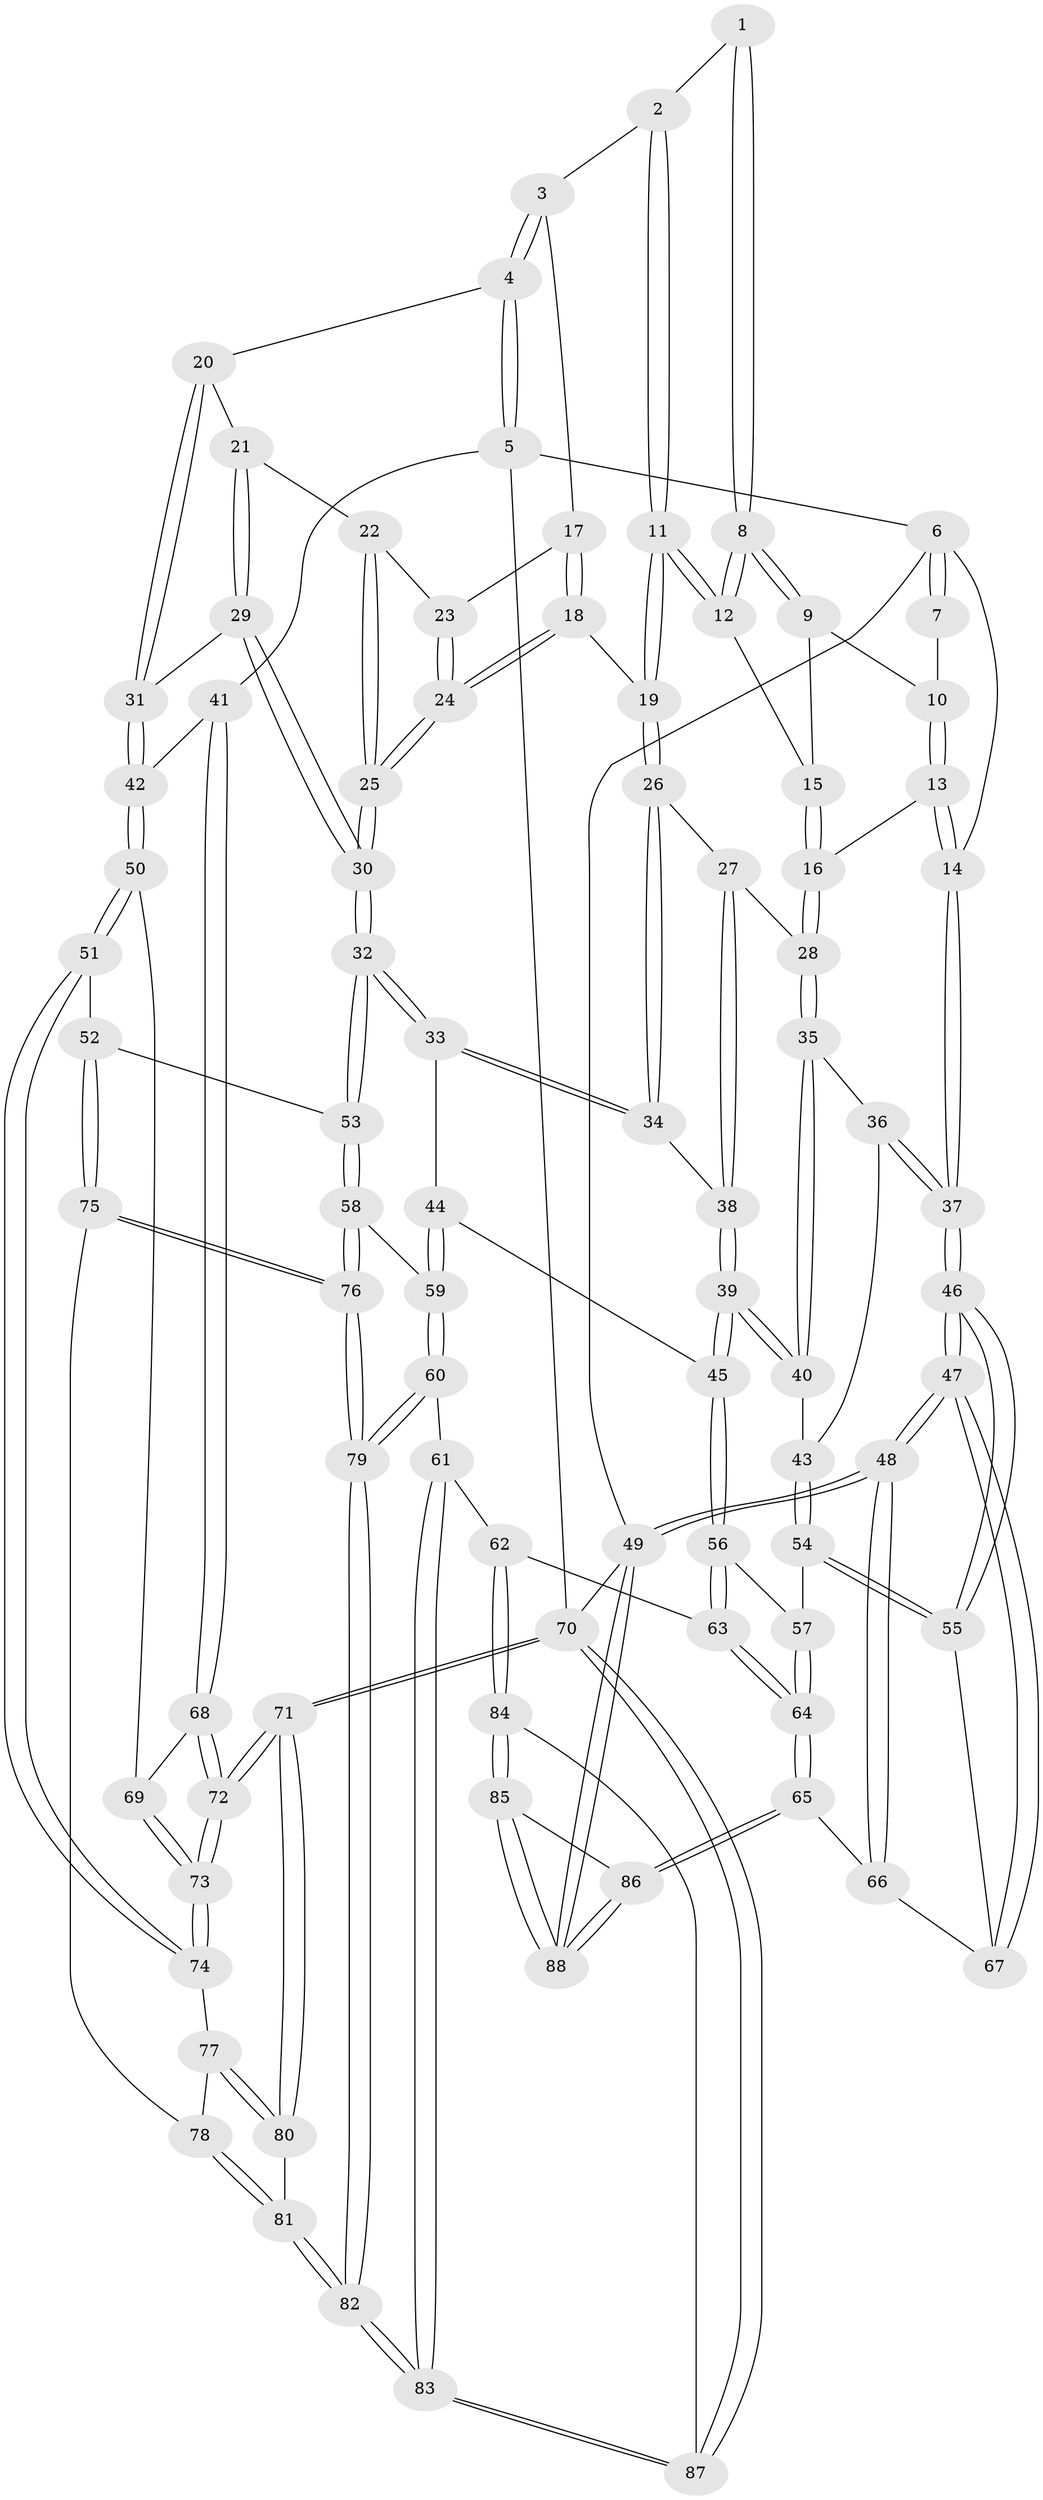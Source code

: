 // coarse degree distribution, {6: 0.14285714285714285, 4: 0.2857142857142857, 2: 0.02857142857142857, 3: 0.2571428571428571, 5: 0.2, 7: 0.05714285714285714, 8: 0.02857142857142857}
// Generated by graph-tools (version 1.1) at 2025/04/03/04/25 22:04:50]
// undirected, 88 vertices, 217 edges
graph export_dot {
graph [start="1"]
  node [color=gray90,style=filled];
  1 [pos="+0.3977240657185956+0"];
  2 [pos="+0.5161943659683024+0"];
  3 [pos="+0.5728861889875005+0"];
  4 [pos="+1+0"];
  5 [pos="+1+0"];
  6 [pos="+0+0"];
  7 [pos="+0.21730626192228772+0"];
  8 [pos="+0.35968966376234607+0.05353149030931927"];
  9 [pos="+0.2619983437979728+0"];
  10 [pos="+0.2468504877850911+0"];
  11 [pos="+0.38920011744655725+0.13938875328888595"];
  12 [pos="+0.37412215014816846+0.11475977719812386"];
  13 [pos="+0.16777047163004044+0.19805202389854978"];
  14 [pos="+0+0"];
  15 [pos="+0.2832072835858284+0.04780787035956459"];
  16 [pos="+0.18254063213912416+0.21138373547927822"];
  17 [pos="+0.5559086648576835+0.024638869674417366"];
  18 [pos="+0.39857208123382354+0.17932855752278593"];
  19 [pos="+0.397219771127184+0.17915442557603672"];
  20 [pos="+1+0"];
  21 [pos="+0.7411516267928968+0.14949287965257935"];
  22 [pos="+0.6184706622769364+0.11838378103379339"];
  23 [pos="+0.5856028374385609+0.08906324422141737"];
  24 [pos="+0.4768621001843529+0.21812155620203819"];
  25 [pos="+0.5332735700683938+0.26468354689903084"];
  26 [pos="+0.32666714472252933+0.22161873916002958"];
  27 [pos="+0.22536771306346265+0.2277805660386826"];
  28 [pos="+0.19440710610061948+0.22575690615054386"];
  29 [pos="+0.6698661257012427+0.3369753924639807"];
  30 [pos="+0.6161117875667447+0.3752581086525742"];
  31 [pos="+0.8258251695657699+0.34872988345632033"];
  32 [pos="+0.5886127271103344+0.46064802359804846"];
  33 [pos="+0.5166461829514543+0.4533057796816544"];
  34 [pos="+0.3685017489285613+0.347683105881253"];
  35 [pos="+0.161182607046568+0.3147211956638961"];
  36 [pos="+0+0.3357478656307487"];
  37 [pos="+0+0.32319790236122986"];
  38 [pos="+0.30666300595305485+0.4152875049712162"];
  39 [pos="+0.285520015334269+0.46853821872807233"];
  40 [pos="+0.1559424025204263+0.3828095307158948"];
  41 [pos="+1+0.3774971180196306"];
  42 [pos="+0.9102232309106512+0.4050882688037338"];
  43 [pos="+0.13121226519318455+0.4109602453899862"];
  44 [pos="+0.31896361103522664+0.5066372162119408"];
  45 [pos="+0.303182316127304+0.5074192515933159"];
  46 [pos="+0+0.5699690387642321"];
  47 [pos="+0+0.6756320673698043"];
  48 [pos="+0+1"];
  49 [pos="+0+1"];
  50 [pos="+0.8193948006434165+0.5492744872642508"];
  51 [pos="+0.8054866664326027+0.5577345434592079"];
  52 [pos="+0.7415359757367344+0.5679430966137239"];
  53 [pos="+0.5963510244082592+0.4850624317892315"];
  54 [pos="+0.07300802480559299+0.5151763965804432"];
  55 [pos="+0.03821723698011761+0.5330641683327314"];
  56 [pos="+0.2915740830355449+0.5266371932056513"];
  57 [pos="+0.13703870526763864+0.5402640915795"];
  58 [pos="+0.5656013503917432+0.5523965909121802"];
  59 [pos="+0.44192142015473934+0.6419924772456129"];
  60 [pos="+0.3893889361905899+0.7063167131068387"];
  61 [pos="+0.3208340913501112+0.715488268169445"];
  62 [pos="+0.30400895772696895+0.7154327872870293"];
  63 [pos="+0.2757066876187282+0.7058505641001366"];
  64 [pos="+0.2446159138258816+0.7152990008300165"];
  65 [pos="+0.196226043850409+0.74421098451992"];
  66 [pos="+0.17124192338711963+0.7379960452126194"];
  67 [pos="+0.16758333831748562+0.7359402219393023"];
  68 [pos="+1+0.4769339883383607"];
  69 [pos="+0.9795597822259885+0.5781098239606867"];
  70 [pos="+1+1"];
  71 [pos="+1+1"];
  72 [pos="+1+1"];
  73 [pos="+0.9324165246941284+0.6826519082233476"];
  74 [pos="+0.9057708233345291+0.6841320364715897"];
  75 [pos="+0.7535780728972808+0.723144874506171"];
  76 [pos="+0.5918505572332027+0.78314894160078"];
  77 [pos="+0.9017228412420638+0.6879977897194076"];
  78 [pos="+0.7768614225608347+0.7444464161857578"];
  79 [pos="+0.555311325644451+0.8524880030639371"];
  80 [pos="+0.8793535282054213+0.8720915890902499"];
  81 [pos="+0.8198102866286802+0.8519099278579076"];
  82 [pos="+0.5581327307279892+1"];
  83 [pos="+0.5293365425998134+1"];
  84 [pos="+0.37779767163271366+1"];
  85 [pos="+0.36797677841934534+1"];
  86 [pos="+0.18923817590538772+0.8183783108332147"];
  87 [pos="+0.5197015864377802+1"];
  88 [pos="+0+1"];
  1 -- 2;
  1 -- 8;
  1 -- 8;
  2 -- 3;
  2 -- 11;
  2 -- 11;
  3 -- 4;
  3 -- 4;
  3 -- 17;
  4 -- 5;
  4 -- 5;
  4 -- 20;
  5 -- 6;
  5 -- 41;
  5 -- 70;
  6 -- 7;
  6 -- 7;
  6 -- 14;
  6 -- 49;
  7 -- 10;
  8 -- 9;
  8 -- 9;
  8 -- 12;
  8 -- 12;
  9 -- 10;
  9 -- 15;
  10 -- 13;
  10 -- 13;
  11 -- 12;
  11 -- 12;
  11 -- 19;
  11 -- 19;
  12 -- 15;
  13 -- 14;
  13 -- 14;
  13 -- 16;
  14 -- 37;
  14 -- 37;
  15 -- 16;
  15 -- 16;
  16 -- 28;
  16 -- 28;
  17 -- 18;
  17 -- 18;
  17 -- 23;
  18 -- 19;
  18 -- 24;
  18 -- 24;
  19 -- 26;
  19 -- 26;
  20 -- 21;
  20 -- 31;
  20 -- 31;
  21 -- 22;
  21 -- 29;
  21 -- 29;
  22 -- 23;
  22 -- 25;
  22 -- 25;
  23 -- 24;
  23 -- 24;
  24 -- 25;
  24 -- 25;
  25 -- 30;
  25 -- 30;
  26 -- 27;
  26 -- 34;
  26 -- 34;
  27 -- 28;
  27 -- 38;
  27 -- 38;
  28 -- 35;
  28 -- 35;
  29 -- 30;
  29 -- 30;
  29 -- 31;
  30 -- 32;
  30 -- 32;
  31 -- 42;
  31 -- 42;
  32 -- 33;
  32 -- 33;
  32 -- 53;
  32 -- 53;
  33 -- 34;
  33 -- 34;
  33 -- 44;
  34 -- 38;
  35 -- 36;
  35 -- 40;
  35 -- 40;
  36 -- 37;
  36 -- 37;
  36 -- 43;
  37 -- 46;
  37 -- 46;
  38 -- 39;
  38 -- 39;
  39 -- 40;
  39 -- 40;
  39 -- 45;
  39 -- 45;
  40 -- 43;
  41 -- 42;
  41 -- 68;
  41 -- 68;
  42 -- 50;
  42 -- 50;
  43 -- 54;
  43 -- 54;
  44 -- 45;
  44 -- 59;
  44 -- 59;
  45 -- 56;
  45 -- 56;
  46 -- 47;
  46 -- 47;
  46 -- 55;
  46 -- 55;
  47 -- 48;
  47 -- 48;
  47 -- 67;
  47 -- 67;
  48 -- 49;
  48 -- 49;
  48 -- 66;
  48 -- 66;
  49 -- 88;
  49 -- 88;
  49 -- 70;
  50 -- 51;
  50 -- 51;
  50 -- 69;
  51 -- 52;
  51 -- 74;
  51 -- 74;
  52 -- 53;
  52 -- 75;
  52 -- 75;
  53 -- 58;
  53 -- 58;
  54 -- 55;
  54 -- 55;
  54 -- 57;
  55 -- 67;
  56 -- 57;
  56 -- 63;
  56 -- 63;
  57 -- 64;
  57 -- 64;
  58 -- 59;
  58 -- 76;
  58 -- 76;
  59 -- 60;
  59 -- 60;
  60 -- 61;
  60 -- 79;
  60 -- 79;
  61 -- 62;
  61 -- 83;
  61 -- 83;
  62 -- 63;
  62 -- 84;
  62 -- 84;
  63 -- 64;
  63 -- 64;
  64 -- 65;
  64 -- 65;
  65 -- 66;
  65 -- 86;
  65 -- 86;
  66 -- 67;
  68 -- 69;
  68 -- 72;
  68 -- 72;
  69 -- 73;
  69 -- 73;
  70 -- 71;
  70 -- 71;
  70 -- 87;
  70 -- 87;
  71 -- 72;
  71 -- 72;
  71 -- 80;
  71 -- 80;
  72 -- 73;
  72 -- 73;
  73 -- 74;
  73 -- 74;
  74 -- 77;
  75 -- 76;
  75 -- 76;
  75 -- 78;
  76 -- 79;
  76 -- 79;
  77 -- 78;
  77 -- 80;
  77 -- 80;
  78 -- 81;
  78 -- 81;
  79 -- 82;
  79 -- 82;
  80 -- 81;
  81 -- 82;
  81 -- 82;
  82 -- 83;
  82 -- 83;
  83 -- 87;
  83 -- 87;
  84 -- 85;
  84 -- 85;
  84 -- 87;
  85 -- 86;
  85 -- 88;
  85 -- 88;
  86 -- 88;
  86 -- 88;
}
